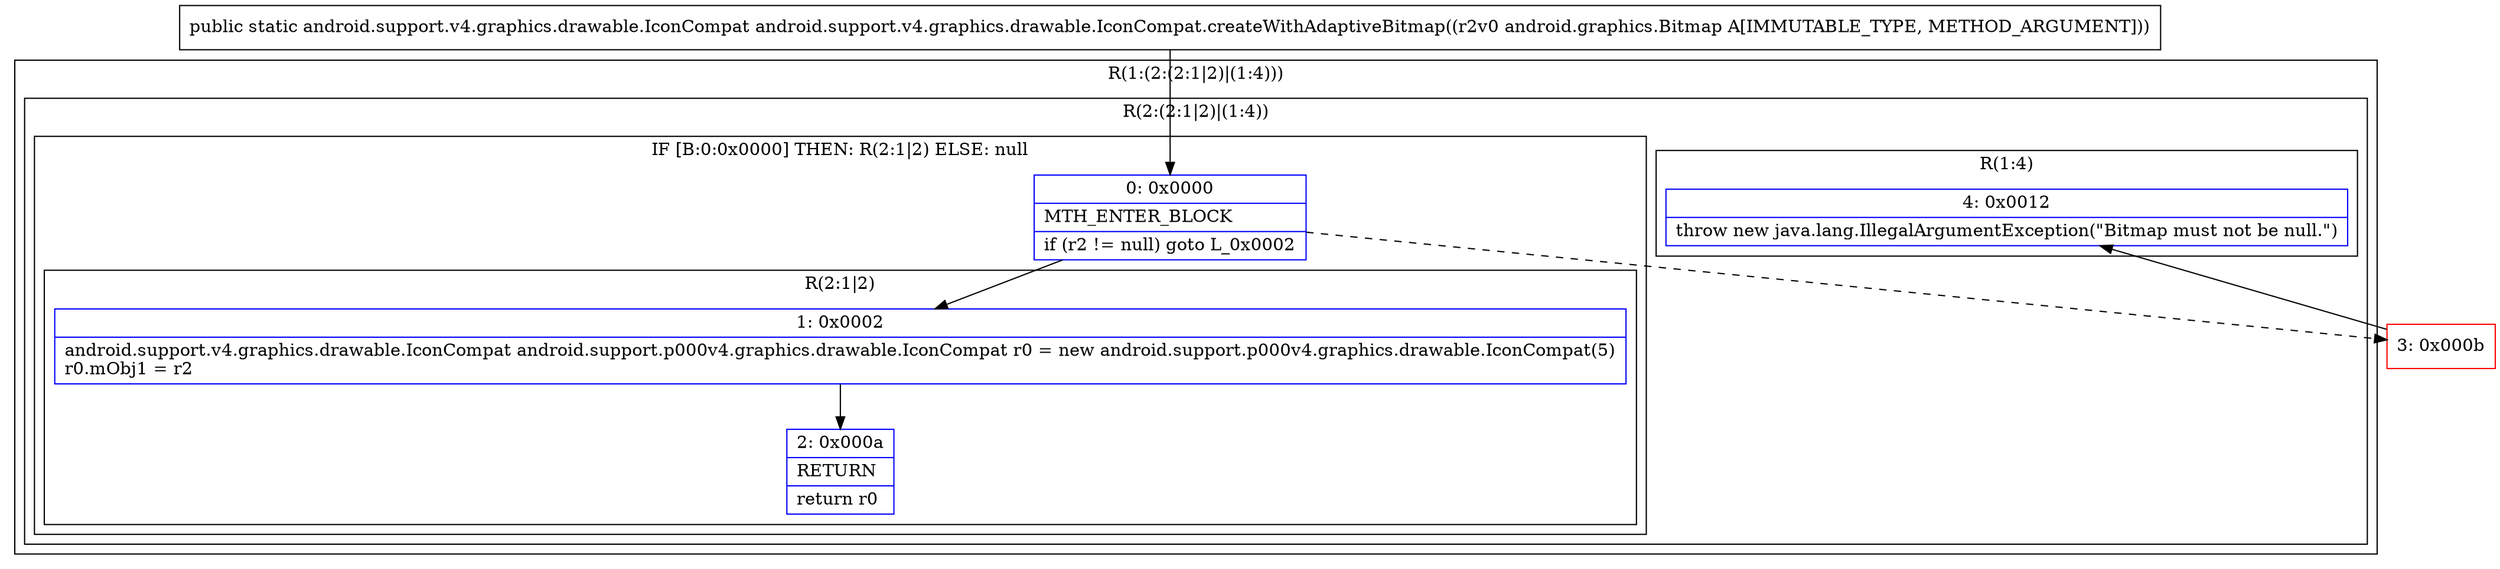 digraph "CFG forandroid.support.v4.graphics.drawable.IconCompat.createWithAdaptiveBitmap(Landroid\/graphics\/Bitmap;)Landroid\/support\/v4\/graphics\/drawable\/IconCompat;" {
subgraph cluster_Region_1956471743 {
label = "R(1:(2:(2:1|2)|(1:4)))";
node [shape=record,color=blue];
subgraph cluster_Region_1077252997 {
label = "R(2:(2:1|2)|(1:4))";
node [shape=record,color=blue];
subgraph cluster_IfRegion_212465277 {
label = "IF [B:0:0x0000] THEN: R(2:1|2) ELSE: null";
node [shape=record,color=blue];
Node_0 [shape=record,label="{0\:\ 0x0000|MTH_ENTER_BLOCK\l|if (r2 != null) goto L_0x0002\l}"];
subgraph cluster_Region_739604307 {
label = "R(2:1|2)";
node [shape=record,color=blue];
Node_1 [shape=record,label="{1\:\ 0x0002|android.support.v4.graphics.drawable.IconCompat android.support.p000v4.graphics.drawable.IconCompat r0 = new android.support.p000v4.graphics.drawable.IconCompat(5)\lr0.mObj1 = r2\l}"];
Node_2 [shape=record,label="{2\:\ 0x000a|RETURN\l|return r0\l}"];
}
}
subgraph cluster_Region_103523166 {
label = "R(1:4)";
node [shape=record,color=blue];
Node_4 [shape=record,label="{4\:\ 0x0012|throw new java.lang.IllegalArgumentException(\"Bitmap must not be null.\")\l}"];
}
}
}
Node_3 [shape=record,color=red,label="{3\:\ 0x000b}"];
MethodNode[shape=record,label="{public static android.support.v4.graphics.drawable.IconCompat android.support.v4.graphics.drawable.IconCompat.createWithAdaptiveBitmap((r2v0 android.graphics.Bitmap A[IMMUTABLE_TYPE, METHOD_ARGUMENT])) }"];
MethodNode -> Node_0;
Node_0 -> Node_1;
Node_0 -> Node_3[style=dashed];
Node_1 -> Node_2;
Node_3 -> Node_4;
}

